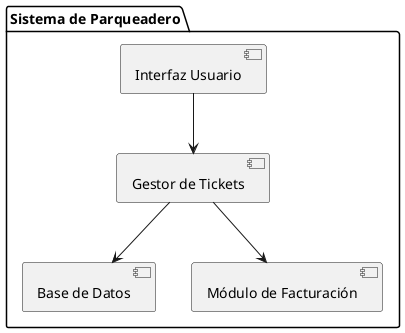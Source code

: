 @startuml
package "Sistema de Parqueadero" {
    [Interfaz Usuario] --> [Gestor de Tickets]
    [Gestor de Tickets] --> [Base de Datos]
    [Gestor de Tickets] --> [Módulo de Facturación]
}
@enduml
